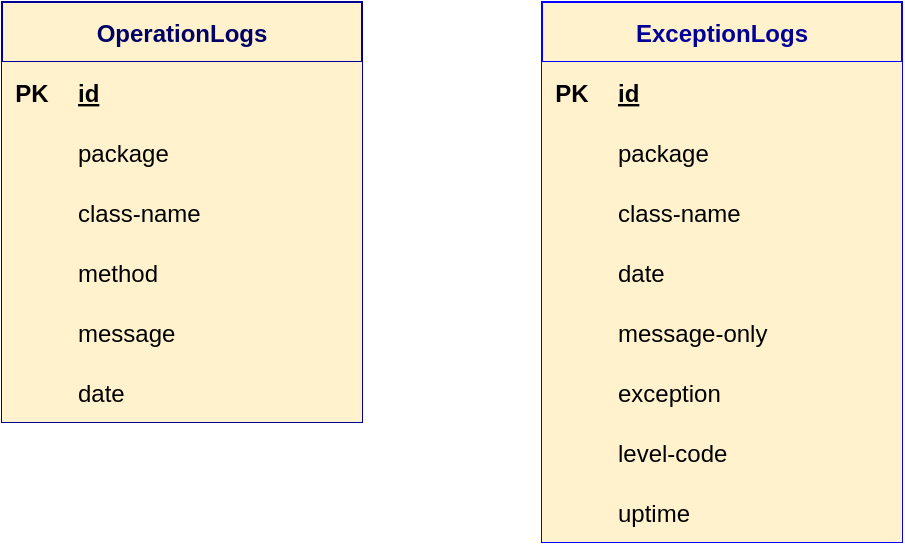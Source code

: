 <mxfile version="13.8.0" type="device"><diagram id="R2lEEEUBdFMjLlhIrx00" name="Page-1"><mxGraphModel dx="1422" dy="771" grid="1" gridSize="10" guides="1" tooltips="1" connect="1" arrows="1" fold="1" page="1" pageScale="1" pageWidth="850" pageHeight="1100" math="0" shadow="0" extFonts="Permanent Marker^https://fonts.googleapis.com/css?family=Permanent+Marker"><root><mxCell id="0"/><mxCell id="1" parent="0"/><mxCell id="YzWVdhzRjNoXY7b67cWo-22" value="ExceptionLogs" style="shape=table;startSize=30;container=1;collapsible=1;childLayout=tableLayout;fixedRows=1;rowLines=0;fontStyle=1;align=center;resizeLast=1;fillColor=#fff2cc;fontColor=#000099;strokeColor=#0000FF;perimeterSpacing=3;" vertex="1" parent="1"><mxGeometry x="490" y="240" width="180" height="270" as="geometry"/></mxCell><mxCell id="YzWVdhzRjNoXY7b67cWo-23" value="" style="shape=partialRectangle;collapsible=0;dropTarget=0;pointerEvents=0;fillColor=#fff2cc;top=0;left=0;bottom=1;right=0;points=[[0,0.5],[1,0.5]];portConstraint=eastwest;strokeColor=#0000FF;perimeterSpacing=3;" vertex="1" parent="YzWVdhzRjNoXY7b67cWo-22"><mxGeometry y="30" width="180" height="30" as="geometry"/></mxCell><mxCell id="YzWVdhzRjNoXY7b67cWo-24" value="PK" style="shape=partialRectangle;connectable=0;fillColor=#fff2cc;top=0;left=0;bottom=0;right=0;fontStyle=1;overflow=hidden;strokeColor=#0000FF;perimeterSpacing=3;" vertex="1" parent="YzWVdhzRjNoXY7b67cWo-23"><mxGeometry width="30" height="30" as="geometry"/></mxCell><mxCell id="YzWVdhzRjNoXY7b67cWo-25" value="id" style="shape=partialRectangle;connectable=0;fillColor=#fff2cc;top=0;left=0;bottom=0;right=0;align=left;spacingLeft=6;fontStyle=5;overflow=hidden;strokeColor=#0000FF;perimeterSpacing=3;" vertex="1" parent="YzWVdhzRjNoXY7b67cWo-23"><mxGeometry x="30" width="150" height="30" as="geometry"/></mxCell><mxCell id="YzWVdhzRjNoXY7b67cWo-26" value="" style="shape=partialRectangle;collapsible=0;dropTarget=0;pointerEvents=0;fillColor=#fff2cc;top=0;left=0;bottom=0;right=0;points=[[0,0.5],[1,0.5]];portConstraint=eastwest;strokeColor=#000066;perimeterSpacing=3;" vertex="1" parent="YzWVdhzRjNoXY7b67cWo-22"><mxGeometry y="60" width="180" height="30" as="geometry"/></mxCell><mxCell id="YzWVdhzRjNoXY7b67cWo-27" value="" style="shape=partialRectangle;connectable=0;fillColor=#fff2cc;top=0;left=0;bottom=0;right=0;editable=1;overflow=hidden;strokeColor=#000066;perimeterSpacing=3;" vertex="1" parent="YzWVdhzRjNoXY7b67cWo-26"><mxGeometry width="30" height="30" as="geometry"/></mxCell><mxCell id="YzWVdhzRjNoXY7b67cWo-28" value="package" style="shape=partialRectangle;connectable=0;fillColor=#fff2cc;top=0;left=0;bottom=0;right=0;align=left;spacingLeft=6;overflow=hidden;strokeColor=#000066;perimeterSpacing=3;" vertex="1" parent="YzWVdhzRjNoXY7b67cWo-26"><mxGeometry x="30" width="150" height="30" as="geometry"/></mxCell><mxCell id="YzWVdhzRjNoXY7b67cWo-29" value="" style="shape=partialRectangle;collapsible=0;dropTarget=0;pointerEvents=0;fillColor=#fff2cc;top=0;left=0;bottom=0;right=0;points=[[0,0.5],[1,0.5]];portConstraint=eastwest;strokeColor=#000066;perimeterSpacing=3;" vertex="1" parent="YzWVdhzRjNoXY7b67cWo-22"><mxGeometry y="90" width="180" height="30" as="geometry"/></mxCell><mxCell id="YzWVdhzRjNoXY7b67cWo-30" value="" style="shape=partialRectangle;connectable=0;fillColor=#fff2cc;top=0;left=0;bottom=0;right=0;editable=1;overflow=hidden;strokeColor=#000066;perimeterSpacing=3;" vertex="1" parent="YzWVdhzRjNoXY7b67cWo-29"><mxGeometry width="30" height="30" as="geometry"/></mxCell><mxCell id="YzWVdhzRjNoXY7b67cWo-31" value="class-name" style="shape=partialRectangle;connectable=0;fillColor=#fff2cc;top=0;left=0;bottom=0;right=0;align=left;spacingLeft=6;overflow=hidden;strokeColor=#000066;perimeterSpacing=3;" vertex="1" parent="YzWVdhzRjNoXY7b67cWo-29"><mxGeometry x="30" width="150" height="30" as="geometry"/></mxCell><mxCell id="YzWVdhzRjNoXY7b67cWo-32" value="" style="shape=partialRectangle;collapsible=0;dropTarget=0;pointerEvents=0;fillColor=#fff2cc;top=0;left=0;bottom=0;right=0;points=[[0,0.5],[1,0.5]];portConstraint=eastwest;strokeColor=#000066;perimeterSpacing=3;" vertex="1" parent="YzWVdhzRjNoXY7b67cWo-22"><mxGeometry y="120" width="180" height="30" as="geometry"/></mxCell><mxCell id="YzWVdhzRjNoXY7b67cWo-33" value="" style="shape=partialRectangle;connectable=0;fillColor=#fff2cc;top=0;left=0;bottom=0;right=0;editable=1;overflow=hidden;strokeColor=#000066;perimeterSpacing=3;" vertex="1" parent="YzWVdhzRjNoXY7b67cWo-32"><mxGeometry width="30" height="30" as="geometry"/></mxCell><mxCell id="YzWVdhzRjNoXY7b67cWo-34" value="date" style="shape=partialRectangle;connectable=0;fillColor=#fff2cc;top=0;left=0;bottom=0;right=0;align=left;spacingLeft=6;overflow=hidden;strokeColor=#000066;perimeterSpacing=3;" vertex="1" parent="YzWVdhzRjNoXY7b67cWo-32"><mxGeometry x="30" width="150" height="30" as="geometry"/></mxCell><mxCell id="YzWVdhzRjNoXY7b67cWo-36" value="" style="shape=partialRectangle;collapsible=0;dropTarget=0;pointerEvents=0;fillColor=#fff2cc;top=0;left=0;bottom=0;right=0;points=[[0,0.5],[1,0.5]];portConstraint=eastwest;strokeColor=#000066;perimeterSpacing=3;" vertex="1" parent="YzWVdhzRjNoXY7b67cWo-22"><mxGeometry y="150" width="180" height="30" as="geometry"/></mxCell><mxCell id="YzWVdhzRjNoXY7b67cWo-37" value="" style="shape=partialRectangle;connectable=0;fillColor=#fff2cc;top=0;left=0;bottom=0;right=0;editable=1;overflow=hidden;strokeColor=#000066;perimeterSpacing=3;" vertex="1" parent="YzWVdhzRjNoXY7b67cWo-36"><mxGeometry width="30" height="30" as="geometry"/></mxCell><mxCell id="YzWVdhzRjNoXY7b67cWo-38" value="message-only" style="shape=partialRectangle;connectable=0;fillColor=#fff2cc;top=0;left=0;bottom=0;right=0;align=left;spacingLeft=6;overflow=hidden;strokeColor=#000066;perimeterSpacing=3;" vertex="1" parent="YzWVdhzRjNoXY7b67cWo-36"><mxGeometry x="30" width="150" height="30" as="geometry"/></mxCell><mxCell id="YzWVdhzRjNoXY7b67cWo-40" value="" style="shape=partialRectangle;collapsible=0;dropTarget=0;pointerEvents=0;fillColor=#fff2cc;top=0;left=0;bottom=0;right=0;points=[[0,0.5],[1,0.5]];portConstraint=eastwest;strokeColor=#000066;perimeterSpacing=3;" vertex="1" parent="YzWVdhzRjNoXY7b67cWo-22"><mxGeometry y="180" width="180" height="30" as="geometry"/></mxCell><mxCell id="YzWVdhzRjNoXY7b67cWo-41" value="" style="shape=partialRectangle;connectable=0;fillColor=#fff2cc;top=0;left=0;bottom=0;right=0;editable=1;overflow=hidden;strokeColor=#000066;perimeterSpacing=3;" vertex="1" parent="YzWVdhzRjNoXY7b67cWo-40"><mxGeometry width="30" height="30" as="geometry"/></mxCell><mxCell id="YzWVdhzRjNoXY7b67cWo-42" value="exception" style="shape=partialRectangle;connectable=0;fillColor=#fff2cc;top=0;left=0;bottom=0;right=0;align=left;spacingLeft=6;overflow=hidden;strokeColor=#000066;perimeterSpacing=3;" vertex="1" parent="YzWVdhzRjNoXY7b67cWo-40"><mxGeometry x="30" width="150" height="30" as="geometry"/></mxCell><mxCell id="YzWVdhzRjNoXY7b67cWo-44" value="" style="shape=partialRectangle;collapsible=0;dropTarget=0;pointerEvents=0;fillColor=#fff2cc;top=0;left=0;bottom=0;right=0;points=[[0,0.5],[1,0.5]];portConstraint=eastwest;strokeColor=#000066;perimeterSpacing=3;" vertex="1" parent="YzWVdhzRjNoXY7b67cWo-22"><mxGeometry y="210" width="180" height="30" as="geometry"/></mxCell><mxCell id="YzWVdhzRjNoXY7b67cWo-45" value="" style="shape=partialRectangle;connectable=0;fillColor=#fff2cc;top=0;left=0;bottom=0;right=0;editable=1;overflow=hidden;strokeColor=#000066;perimeterSpacing=3;" vertex="1" parent="YzWVdhzRjNoXY7b67cWo-44"><mxGeometry width="30" height="30" as="geometry"/></mxCell><mxCell id="YzWVdhzRjNoXY7b67cWo-46" value="level-code" style="shape=partialRectangle;connectable=0;fillColor=#fff2cc;top=0;left=0;bottom=0;right=0;align=left;spacingLeft=6;overflow=hidden;strokeColor=#000066;perimeterSpacing=3;" vertex="1" parent="YzWVdhzRjNoXY7b67cWo-44"><mxGeometry x="30" width="150" height="30" as="geometry"/></mxCell><mxCell id="YzWVdhzRjNoXY7b67cWo-48" value="" style="shape=partialRectangle;collapsible=0;dropTarget=0;pointerEvents=0;fillColor=#fff2cc;top=0;left=0;bottom=0;right=0;points=[[0,0.5],[1,0.5]];portConstraint=eastwest;strokeColor=#000066;perimeterSpacing=3;" vertex="1" parent="YzWVdhzRjNoXY7b67cWo-22"><mxGeometry y="240" width="180" height="30" as="geometry"/></mxCell><mxCell id="YzWVdhzRjNoXY7b67cWo-49" value="" style="shape=partialRectangle;connectable=0;fillColor=#fff2cc;top=0;left=0;bottom=0;right=0;editable=1;overflow=hidden;strokeColor=#000066;perimeterSpacing=3;" vertex="1" parent="YzWVdhzRjNoXY7b67cWo-48"><mxGeometry width="30" height="30" as="geometry"/></mxCell><mxCell id="YzWVdhzRjNoXY7b67cWo-50" value="uptime" style="shape=partialRectangle;connectable=0;fillColor=#fff2cc;top=0;left=0;bottom=0;right=0;align=left;spacingLeft=6;overflow=hidden;strokeColor=#000066;perimeterSpacing=3;" vertex="1" parent="YzWVdhzRjNoXY7b67cWo-48"><mxGeometry x="30" width="150" height="30" as="geometry"/></mxCell><mxCell id="YzWVdhzRjNoXY7b67cWo-1" value="OperationLogs" style="shape=table;startSize=30;container=1;collapsible=1;childLayout=tableLayout;fixedRows=1;rowLines=0;fontStyle=1;align=center;resizeLast=1;fillColor=#fff2cc;perimeterSpacing=3;strokeColor=#000099;fontColor=#000066;" vertex="1" parent="1"><mxGeometry x="220" y="240" width="180" height="210" as="geometry"/></mxCell><mxCell id="YzWVdhzRjNoXY7b67cWo-2" value="" style="shape=partialRectangle;collapsible=0;dropTarget=0;pointerEvents=0;fillColor=#fff2cc;top=0;left=0;bottom=1;right=0;points=[[0,0.5],[1,0.5]];portConstraint=eastwest;perimeterSpacing=3;strokeColor=#000099;" vertex="1" parent="YzWVdhzRjNoXY7b67cWo-1"><mxGeometry y="30" width="180" height="30" as="geometry"/></mxCell><mxCell id="YzWVdhzRjNoXY7b67cWo-3" value="PK" style="shape=partialRectangle;connectable=0;fillColor=#fff2cc;top=0;left=0;bottom=0;right=0;fontStyle=1;overflow=hidden;perimeterSpacing=3;strokeColor=#000099;" vertex="1" parent="YzWVdhzRjNoXY7b67cWo-2"><mxGeometry width="30" height="30" as="geometry"/></mxCell><mxCell id="YzWVdhzRjNoXY7b67cWo-4" value="id" style="shape=partialRectangle;connectable=0;fillColor=#fff2cc;top=0;left=0;bottom=0;right=0;align=left;spacingLeft=6;fontStyle=5;overflow=hidden;perimeterSpacing=3;strokeColor=#000099;" vertex="1" parent="YzWVdhzRjNoXY7b67cWo-2"><mxGeometry x="30" width="150" height="30" as="geometry"/></mxCell><mxCell id="YzWVdhzRjNoXY7b67cWo-5" value="" style="shape=partialRectangle;collapsible=0;dropTarget=0;pointerEvents=0;fillColor=#fff2cc;top=0;left=0;bottom=0;right=0;points=[[0,0.5],[1,0.5]];portConstraint=eastwest;perimeterSpacing=3;strokeColor=#000099;" vertex="1" parent="YzWVdhzRjNoXY7b67cWo-1"><mxGeometry y="60" width="180" height="30" as="geometry"/></mxCell><mxCell id="YzWVdhzRjNoXY7b67cWo-6" value="" style="shape=partialRectangle;connectable=0;fillColor=#fff2cc;top=0;left=0;bottom=0;right=0;editable=1;overflow=hidden;perimeterSpacing=3;strokeColor=#000099;" vertex="1" parent="YzWVdhzRjNoXY7b67cWo-5"><mxGeometry width="30" height="30" as="geometry"/></mxCell><mxCell id="YzWVdhzRjNoXY7b67cWo-7" value="package" style="shape=partialRectangle;connectable=0;fillColor=#fff2cc;top=0;left=0;bottom=0;right=0;align=left;spacingLeft=6;overflow=hidden;perimeterSpacing=3;strokeColor=#000099;" vertex="1" parent="YzWVdhzRjNoXY7b67cWo-5"><mxGeometry x="30" width="150" height="30" as="geometry"/></mxCell><mxCell id="YzWVdhzRjNoXY7b67cWo-8" value="" style="shape=partialRectangle;collapsible=0;dropTarget=0;pointerEvents=0;fillColor=#fff2cc;top=0;left=0;bottom=0;right=0;points=[[0,0.5],[1,0.5]];portConstraint=eastwest;perimeterSpacing=3;strokeColor=#000099;" vertex="1" parent="YzWVdhzRjNoXY7b67cWo-1"><mxGeometry y="90" width="180" height="30" as="geometry"/></mxCell><mxCell id="YzWVdhzRjNoXY7b67cWo-9" value="" style="shape=partialRectangle;connectable=0;fillColor=#fff2cc;top=0;left=0;bottom=0;right=0;editable=1;overflow=hidden;perimeterSpacing=3;strokeColor=#000099;" vertex="1" parent="YzWVdhzRjNoXY7b67cWo-8"><mxGeometry width="30" height="30" as="geometry"/></mxCell><mxCell id="YzWVdhzRjNoXY7b67cWo-10" value="class-name" style="shape=partialRectangle;connectable=0;fillColor=#fff2cc;top=0;left=0;bottom=0;right=0;align=left;spacingLeft=6;overflow=hidden;perimeterSpacing=3;strokeColor=#000099;" vertex="1" parent="YzWVdhzRjNoXY7b67cWo-8"><mxGeometry x="30" width="150" height="30" as="geometry"/></mxCell><mxCell id="YzWVdhzRjNoXY7b67cWo-11" value="" style="shape=partialRectangle;collapsible=0;dropTarget=0;pointerEvents=0;fillColor=#fff2cc;top=0;left=0;bottom=0;right=0;points=[[0,0.5],[1,0.5]];portConstraint=eastwest;perimeterSpacing=3;strokeColor=#000099;" vertex="1" parent="YzWVdhzRjNoXY7b67cWo-1"><mxGeometry y="120" width="180" height="30" as="geometry"/></mxCell><mxCell id="YzWVdhzRjNoXY7b67cWo-12" value="" style="shape=partialRectangle;connectable=0;fillColor=#fff2cc;top=0;left=0;bottom=0;right=0;editable=1;overflow=hidden;perimeterSpacing=3;strokeColor=#000099;" vertex="1" parent="YzWVdhzRjNoXY7b67cWo-11"><mxGeometry width="30" height="30" as="geometry"/></mxCell><mxCell id="YzWVdhzRjNoXY7b67cWo-13" value="method" style="shape=partialRectangle;connectable=0;fillColor=#fff2cc;top=0;left=0;bottom=0;right=0;align=left;spacingLeft=6;overflow=hidden;perimeterSpacing=3;strokeColor=#000099;" vertex="1" parent="YzWVdhzRjNoXY7b67cWo-11"><mxGeometry x="30" width="150" height="30" as="geometry"/></mxCell><mxCell id="YzWVdhzRjNoXY7b67cWo-15" value="" style="shape=partialRectangle;collapsible=0;dropTarget=0;pointerEvents=0;fillColor=#fff2cc;top=0;left=0;bottom=0;right=0;points=[[0,0.5],[1,0.5]];portConstraint=eastwest;perimeterSpacing=3;strokeColor=#000099;" vertex="1" parent="YzWVdhzRjNoXY7b67cWo-1"><mxGeometry y="150" width="180" height="30" as="geometry"/></mxCell><mxCell id="YzWVdhzRjNoXY7b67cWo-16" value="" style="shape=partialRectangle;connectable=0;fillColor=#fff2cc;top=0;left=0;bottom=0;right=0;editable=1;overflow=hidden;perimeterSpacing=3;strokeColor=#000099;" vertex="1" parent="YzWVdhzRjNoXY7b67cWo-15"><mxGeometry width="30" height="30" as="geometry"/></mxCell><mxCell id="YzWVdhzRjNoXY7b67cWo-17" value="message" style="shape=partialRectangle;connectable=0;fillColor=#fff2cc;top=0;left=0;bottom=0;right=0;align=left;spacingLeft=6;overflow=hidden;perimeterSpacing=3;strokeColor=#000099;" vertex="1" parent="YzWVdhzRjNoXY7b67cWo-15"><mxGeometry x="30" width="150" height="30" as="geometry"/></mxCell><mxCell id="YzWVdhzRjNoXY7b67cWo-19" value="" style="shape=partialRectangle;collapsible=0;dropTarget=0;pointerEvents=0;fillColor=#fff2cc;top=0;left=0;bottom=0;right=0;points=[[0,0.5],[1,0.5]];portConstraint=eastwest;perimeterSpacing=3;strokeColor=#000099;" vertex="1" parent="YzWVdhzRjNoXY7b67cWo-1"><mxGeometry y="180" width="180" height="30" as="geometry"/></mxCell><mxCell id="YzWVdhzRjNoXY7b67cWo-20" value="" style="shape=partialRectangle;connectable=0;fillColor=#fff2cc;top=0;left=0;bottom=0;right=0;editable=1;overflow=hidden;perimeterSpacing=3;strokeColor=#000099;" vertex="1" parent="YzWVdhzRjNoXY7b67cWo-19"><mxGeometry width="30" height="30" as="geometry"/></mxCell><mxCell id="YzWVdhzRjNoXY7b67cWo-21" value="date" style="shape=partialRectangle;connectable=0;fillColor=#fff2cc;top=0;left=0;bottom=0;right=0;align=left;spacingLeft=6;overflow=hidden;perimeterSpacing=3;strokeColor=#000099;" vertex="1" parent="YzWVdhzRjNoXY7b67cWo-19"><mxGeometry x="30" width="150" height="30" as="geometry"/></mxCell></root></mxGraphModel></diagram></mxfile>